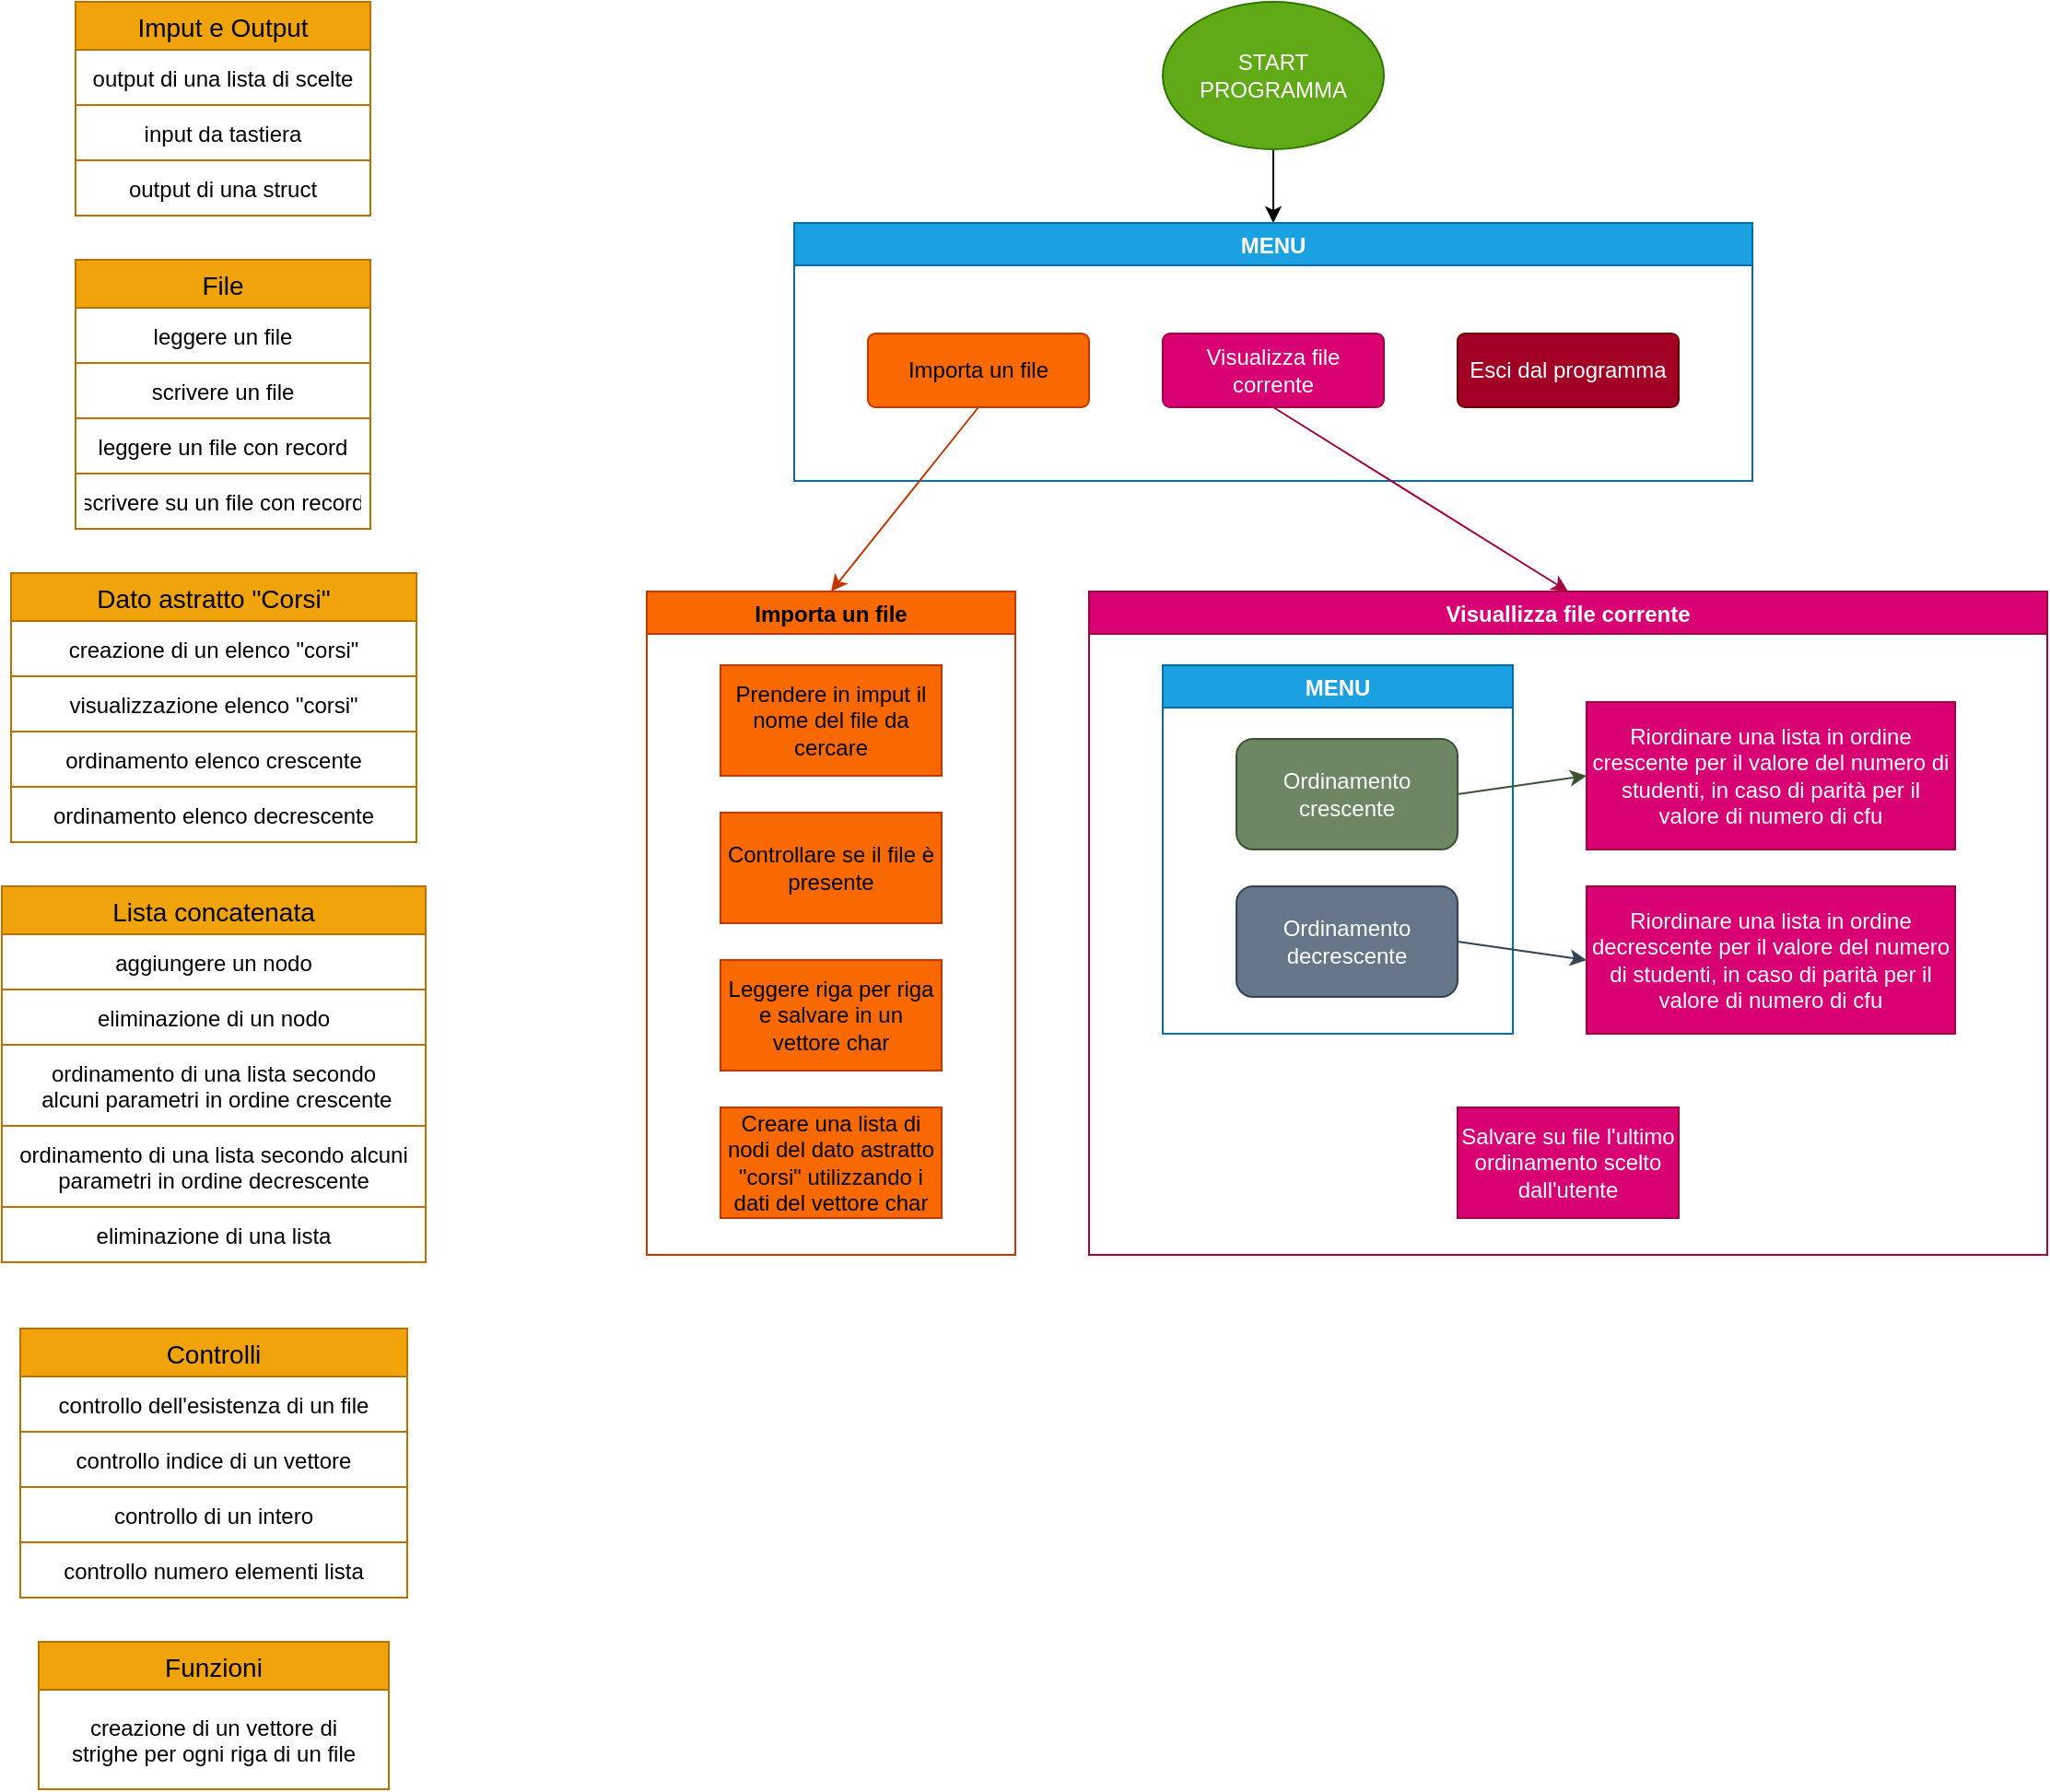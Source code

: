 <mxfile>
    <diagram id="e7Jhm-mjQKPOkvGLRWCY" name="Pagina-1">
        <mxGraphModel dx="1738" dy="1206" grid="1" gridSize="10" guides="1" tooltips="1" connect="1" arrows="1" fold="1" page="1" pageScale="1" pageWidth="3300" pageHeight="4681" math="0" shadow="0">
            <root>
                <mxCell id="0"/>
                <mxCell id="1" parent="0"/>
                <mxCell id="46" style="edgeStyle=none;html=1;exitX=0.5;exitY=1;exitDx=0;exitDy=0;entryX=0.5;entryY=0;entryDx=0;entryDy=0;fontColor=default;" edge="1" parent="1" source="19" target="44">
                    <mxGeometry relative="1" as="geometry"/>
                </mxCell>
                <mxCell id="19" value="START PROGRAMMA" style="ellipse;whiteSpace=wrap;html=1;align=center;fillColor=#60a917;fontColor=#ffffff;strokeColor=#2D7600;" vertex="1" parent="1">
                    <mxGeometry x="1600" y="40" width="120" height="80" as="geometry"/>
                </mxCell>
                <mxCell id="44" value="MENU" style="swimlane;strokeColor=#006EAF;fillColor=#1ba1e2;fontColor=#ffffff;" vertex="1" parent="1">
                    <mxGeometry x="1400" y="160" width="520" height="140" as="geometry"/>
                </mxCell>
                <mxCell id="38" value="Importa un file" style="rounded=1;arcSize=10;whiteSpace=wrap;html=1;align=center;strokeColor=#C73500;fillColor=#fa6800;fontColor=default;" vertex="1" parent="44">
                    <mxGeometry x="40" y="60" width="120" height="40" as="geometry"/>
                </mxCell>
                <mxCell id="39" value="Visualizza file corrente" style="rounded=1;arcSize=10;whiteSpace=wrap;html=1;align=center;strokeColor=#A50040;fillColor=#d80073;fontColor=#ffffff;" vertex="1" parent="44">
                    <mxGeometry x="200" y="60" width="120" height="40" as="geometry"/>
                </mxCell>
                <mxCell id="40" value="Esci dal programma" style="rounded=1;arcSize=10;whiteSpace=wrap;html=1;align=center;strokeColor=#6F0000;fillColor=#a20025;fontColor=#ffffff;" vertex="1" parent="44">
                    <mxGeometry x="360" y="60" width="120" height="40" as="geometry"/>
                </mxCell>
                <mxCell id="47" value="Importa un file" style="swimlane;strokeColor=#C73500;fontColor=default;fillColor=#fa6800;" vertex="1" parent="1">
                    <mxGeometry x="1320" y="360" width="200" height="360" as="geometry"/>
                </mxCell>
                <mxCell id="64" value="Prendere in imput il nome del file da cercare" style="rounded=0;whiteSpace=wrap;html=1;strokeColor=#C73500;fillColor=#fa6800;fontColor=default;" vertex="1" parent="47">
                    <mxGeometry x="40" y="40" width="120" height="60" as="geometry"/>
                </mxCell>
                <mxCell id="79" value="Controllare se il file è presente" style="rounded=0;whiteSpace=wrap;html=1;strokeColor=#C73500;fillColor=#fa6800;fontColor=default;" vertex="1" parent="47">
                    <mxGeometry x="40" y="120" width="120" height="60" as="geometry"/>
                </mxCell>
                <mxCell id="80" value="Leggere riga per riga e salvare in un vettore char" style="rounded=0;whiteSpace=wrap;html=1;strokeColor=#C73500;fillColor=#fa6800;fontColor=default;" vertex="1" parent="47">
                    <mxGeometry x="40" y="200" width="120" height="60" as="geometry"/>
                </mxCell>
                <mxCell id="81" value="Creare una lista di nodi del dato astratto &quot;corsi&quot; utilizzando i dati del vettore char" style="rounded=0;whiteSpace=wrap;html=1;strokeColor=#C73500;fillColor=#fa6800;fontColor=default;" vertex="1" parent="47">
                    <mxGeometry x="40" y="280" width="120" height="60" as="geometry"/>
                </mxCell>
                <mxCell id="48" value="Visuallizza file corrente" style="swimlane;strokeColor=#A50040;fontColor=#ffffff;fillColor=#d80073;" vertex="1" parent="1">
                    <mxGeometry x="1560" y="360" width="520" height="360" as="geometry"/>
                </mxCell>
                <mxCell id="130" value="MENU" style="swimlane;strokeColor=#006EAF;fillColor=#1ba1e2;fontColor=#ffffff;" vertex="1" parent="48">
                    <mxGeometry x="40" y="40" width="190" height="200" as="geometry"/>
                </mxCell>
                <mxCell id="135" value="Ordinamento crescente" style="rounded=1;whiteSpace=wrap;html=1;strokeColor=#3A5431;fontColor=#ffffff;fillColor=#6d8764;" vertex="1" parent="130">
                    <mxGeometry x="40" y="40" width="120" height="60" as="geometry"/>
                </mxCell>
                <mxCell id="136" value="Ordinamento decrescente" style="rounded=1;whiteSpace=wrap;html=1;strokeColor=#314354;fontColor=#ffffff;fillColor=#647687;" vertex="1" parent="130">
                    <mxGeometry x="40" y="120" width="120" height="60" as="geometry"/>
                </mxCell>
                <mxCell id="138" value="Riordinare una lista in ordine crescente per il valore del numero di studenti, in caso di parità per il valore di numero di cfu" style="rounded=0;whiteSpace=wrap;html=1;strokeColor=#A50040;fontColor=#ffffff;fillColor=#d80073;" vertex="1" parent="48">
                    <mxGeometry x="270" y="60" width="200" height="80" as="geometry"/>
                </mxCell>
                <mxCell id="139" style="edgeStyle=none;rounded=1;html=1;exitX=1;exitY=0.5;exitDx=0;exitDy=0;entryX=0;entryY=0.5;entryDx=0;entryDy=0;fontColor=default;fillColor=#6d8764;strokeColor=#3A5431;" edge="1" parent="48" source="135" target="138">
                    <mxGeometry relative="1" as="geometry"/>
                </mxCell>
                <mxCell id="142" value="Riordinare una lista in ordine decrescente per il valore del numero di studenti, in caso di parità per il valore di numero di cfu" style="rounded=0;whiteSpace=wrap;html=1;strokeColor=#A50040;fontColor=#ffffff;fillColor=#d80073;" vertex="1" parent="48">
                    <mxGeometry x="270" y="160" width="200" height="80" as="geometry"/>
                </mxCell>
                <mxCell id="143" style="edgeStyle=none;rounded=1;html=1;exitX=1;exitY=0.5;exitDx=0;exitDy=0;entryX=0;entryY=0.5;entryDx=0;entryDy=0;fontColor=default;fillColor=#647687;strokeColor=#314354;" edge="1" parent="48" source="136" target="142">
                    <mxGeometry relative="1" as="geometry"/>
                </mxCell>
                <mxCell id="146" value="Salvare su file l'ultimo ordinamento scelto dall'utente" style="rounded=0;whiteSpace=wrap;html=1;strokeColor=#A50040;fontColor=#ffffff;fillColor=#d80073;" vertex="1" parent="48">
                    <mxGeometry x="200" y="280" width="120" height="60" as="geometry"/>
                </mxCell>
                <mxCell id="51" style="edgeStyle=none;html=1;exitX=0.5;exitY=1;exitDx=0;exitDy=0;entryX=0.5;entryY=0;entryDx=0;entryDy=0;fontColor=default;fillColor=#fa6800;strokeColor=#C73500;" edge="1" parent="1" source="38" target="47">
                    <mxGeometry relative="1" as="geometry"/>
                </mxCell>
                <mxCell id="52" style="edgeStyle=none;html=1;exitX=0.5;exitY=1;exitDx=0;exitDy=0;entryX=0.5;entryY=0;entryDx=0;entryDy=0;fontColor=default;fillColor=#d80073;strokeColor=#A50040;" edge="1" parent="1" source="39" target="48">
                    <mxGeometry relative="1" as="geometry"/>
                </mxCell>
                <mxCell id="90" value="Imput e Output" style="swimlane;fontStyle=0;childLayout=stackLayout;horizontal=1;startSize=26;horizontalStack=0;resizeParent=1;resizeParentMax=0;resizeLast=0;collapsible=1;marginBottom=0;align=center;fontSize=14;strokeColor=#BD7000;fontColor=default;fillColor=#f0a30a;verticalAlign=middle;" vertex="1" parent="1">
                    <mxGeometry x="1010" y="40" width="160" height="116" as="geometry"/>
                </mxCell>
                <mxCell id="92" value="output di una lista di scelte" style="text;strokeColor=#BD7000;fillColor=none;spacingLeft=4;spacingRight=4;overflow=hidden;rotatable=0;points=[[0,0.5],[1,0.5]];portConstraint=eastwest;fontSize=12;fontColor=default;align=center;verticalAlign=middle;" vertex="1" parent="90">
                    <mxGeometry y="26" width="160" height="30" as="geometry"/>
                </mxCell>
                <mxCell id="91" value="input da tastiera" style="text;strokeColor=#BD7000;fillColor=none;spacingLeft=4;spacingRight=4;overflow=hidden;rotatable=0;points=[[0,0.5],[1,0.5]];portConstraint=eastwest;fontSize=12;fontColor=default;align=center;verticalAlign=middle;" vertex="1" parent="90">
                    <mxGeometry y="56" width="160" height="30" as="geometry"/>
                </mxCell>
                <mxCell id="93" value="output di una struct" style="text;strokeColor=#BD7000;fillColor=none;spacingLeft=4;spacingRight=4;overflow=hidden;rotatable=0;points=[[0,0.5],[1,0.5]];portConstraint=eastwest;fontSize=12;fontColor=default;align=center;verticalAlign=middle;" vertex="1" parent="90">
                    <mxGeometry y="86" width="160" height="30" as="geometry"/>
                </mxCell>
                <mxCell id="103" value="File" style="swimlane;fontStyle=0;childLayout=stackLayout;horizontal=1;startSize=26;horizontalStack=0;resizeParent=1;resizeParentMax=0;resizeLast=0;collapsible=1;marginBottom=0;align=center;fontSize=14;strokeColor=#BD7000;fontColor=default;fillColor=#f0a30a;verticalAlign=middle;" vertex="1" parent="1">
                    <mxGeometry x="1010" y="180" width="160" height="146" as="geometry"/>
                </mxCell>
                <mxCell id="104" value="leggere un file" style="text;strokeColor=#BD7000;fillColor=none;spacingLeft=4;spacingRight=4;overflow=hidden;rotatable=0;points=[[0,0.5],[1,0.5]];portConstraint=eastwest;fontSize=12;fontColor=default;align=center;verticalAlign=middle;" vertex="1" parent="103">
                    <mxGeometry y="26" width="160" height="30" as="geometry"/>
                </mxCell>
                <mxCell id="105" value="scrivere un file" style="text;strokeColor=#BD7000;fillColor=none;spacingLeft=4;spacingRight=4;overflow=hidden;rotatable=0;points=[[0,0.5],[1,0.5]];portConstraint=eastwest;fontSize=12;fontColor=default;align=center;verticalAlign=middle;" vertex="1" parent="103">
                    <mxGeometry y="56" width="160" height="30" as="geometry"/>
                </mxCell>
                <mxCell id="106" value="leggere un file con record" style="text;strokeColor=#BD7000;fillColor=none;spacingLeft=4;spacingRight=4;overflow=hidden;rotatable=0;points=[[0,0.5],[1,0.5]];portConstraint=eastwest;fontSize=12;fontColor=default;align=center;verticalAlign=middle;" vertex="1" parent="103">
                    <mxGeometry y="86" width="160" height="30" as="geometry"/>
                </mxCell>
                <mxCell id="110" value="scrivere su un file con record" style="text;strokeColor=#BD7000;fillColor=none;spacingLeft=4;spacingRight=4;overflow=hidden;rotatable=0;points=[[0,0.5],[1,0.5]];portConstraint=eastwest;fontSize=12;fontColor=default;align=center;verticalAlign=middle;" vertex="1" parent="103">
                    <mxGeometry y="116" width="160" height="30" as="geometry"/>
                </mxCell>
                <mxCell id="111" value="Dato astratto &quot;Corsi&quot;" style="swimlane;fontStyle=0;childLayout=stackLayout;horizontal=1;startSize=26;horizontalStack=0;resizeParent=1;resizeParentMax=0;resizeLast=0;collapsible=1;marginBottom=0;align=center;fontSize=14;strokeColor=#BD7000;fontColor=default;fillColor=#f0a30a;verticalAlign=middle;" vertex="1" parent="1">
                    <mxGeometry x="975" y="350" width="220" height="146" as="geometry"/>
                </mxCell>
                <mxCell id="112" value="creazione di un elenco &quot;corsi&quot;" style="text;strokeColor=#BD7000;fillColor=none;spacingLeft=4;spacingRight=4;overflow=hidden;rotatable=0;points=[[0,0.5],[1,0.5]];portConstraint=eastwest;fontSize=12;fontColor=default;align=center;verticalAlign=middle;" vertex="1" parent="111">
                    <mxGeometry y="26" width="220" height="30" as="geometry"/>
                </mxCell>
                <mxCell id="113" value="visualizzazione elenco &quot;corsi&quot;" style="text;strokeColor=#BD7000;fillColor=none;spacingLeft=4;spacingRight=4;overflow=hidden;rotatable=0;points=[[0,0.5],[1,0.5]];portConstraint=eastwest;fontSize=12;fontColor=default;align=center;verticalAlign=middle;" vertex="1" parent="111">
                    <mxGeometry y="56" width="220" height="30" as="geometry"/>
                </mxCell>
                <mxCell id="140" value="ordinamento elenco crescente" style="text;strokeColor=#BD7000;fillColor=none;spacingLeft=4;spacingRight=4;overflow=hidden;rotatable=0;points=[[0,0.5],[1,0.5]];portConstraint=eastwest;fontSize=12;fontColor=default;align=center;verticalAlign=middle;" vertex="1" parent="111">
                    <mxGeometry y="86" width="220" height="30" as="geometry"/>
                </mxCell>
                <mxCell id="141" value="ordinamento elenco decrescente" style="text;strokeColor=#BD7000;fillColor=none;spacingLeft=4;spacingRight=4;overflow=hidden;rotatable=0;points=[[0,0.5],[1,0.5]];portConstraint=eastwest;fontSize=12;fontColor=default;align=center;verticalAlign=middle;" vertex="1" parent="111">
                    <mxGeometry y="116" width="220" height="30" as="geometry"/>
                </mxCell>
                <mxCell id="115" value="Lista concatenata" style="swimlane;fontStyle=0;childLayout=stackLayout;horizontal=1;startSize=26;horizontalStack=0;resizeParent=1;resizeParentMax=0;resizeLast=0;collapsible=1;marginBottom=0;align=center;fontSize=14;strokeColor=#BD7000;fontColor=default;fillColor=#f0a30a;verticalAlign=middle;" vertex="1" parent="1">
                    <mxGeometry x="970" y="520" width="230" height="204" as="geometry"/>
                </mxCell>
                <mxCell id="116" value="aggiungere un nodo" style="text;strokeColor=#BD7000;fillColor=none;spacingLeft=4;spacingRight=4;overflow=hidden;rotatable=0;points=[[0,0.5],[1,0.5]];portConstraint=eastwest;fontSize=12;fontColor=default;align=center;verticalAlign=middle;" vertex="1" parent="115">
                    <mxGeometry y="26" width="230" height="30" as="geometry"/>
                </mxCell>
                <mxCell id="117" value="eliminazione di un nodo" style="text;strokeColor=#BD7000;fillColor=none;spacingLeft=4;spacingRight=4;overflow=hidden;rotatable=0;points=[[0,0.5],[1,0.5]];portConstraint=eastwest;fontSize=12;fontColor=default;align=center;verticalAlign=middle;" vertex="1" parent="115">
                    <mxGeometry y="56" width="230" height="30" as="geometry"/>
                </mxCell>
                <mxCell id="118" value="ordinamento di una lista secondo&#10; alcuni parametri in ordine crescente" style="text;strokeColor=#BD7000;fillColor=none;spacingLeft=4;spacingRight=4;overflow=hidden;rotatable=0;points=[[0,0.5],[1,0.5]];portConstraint=eastwest;fontSize=12;fontColor=default;align=center;verticalAlign=middle;" vertex="1" parent="115">
                    <mxGeometry y="86" width="230" height="44" as="geometry"/>
                </mxCell>
                <mxCell id="148" value="ordinamento di una lista secondo alcuni&#10;parametri in ordine decrescente" style="text;strokeColor=#BD7000;fillColor=none;spacingLeft=4;spacingRight=4;overflow=hidden;rotatable=0;points=[[0,0.5],[1,0.5]];portConstraint=eastwest;fontSize=12;fontColor=default;align=center;verticalAlign=middle;" vertex="1" parent="115">
                    <mxGeometry y="130" width="230" height="44" as="geometry"/>
                </mxCell>
                <mxCell id="119" value="eliminazione di una lista" style="text;strokeColor=#BD7000;fillColor=none;spacingLeft=4;spacingRight=4;overflow=hidden;rotatable=0;points=[[0,0.5],[1,0.5]];portConstraint=eastwest;fontSize=12;fontColor=default;align=center;verticalAlign=middle;" vertex="1" parent="115">
                    <mxGeometry y="174" width="230" height="30" as="geometry"/>
                </mxCell>
                <mxCell id="120" value="Controlli" style="swimlane;fontStyle=0;childLayout=stackLayout;horizontal=1;startSize=26;horizontalStack=0;resizeParent=1;resizeParentMax=0;resizeLast=0;collapsible=1;marginBottom=0;align=center;fontSize=14;strokeColor=#BD7000;fontColor=default;fillColor=#f0a30a;verticalAlign=middle;" vertex="1" parent="1">
                    <mxGeometry x="980" y="760" width="210" height="146" as="geometry"/>
                </mxCell>
                <mxCell id="121" value="controllo dell'esistenza di un file" style="text;strokeColor=#BD7000;fillColor=none;spacingLeft=4;spacingRight=4;overflow=hidden;rotatable=0;points=[[0,0.5],[1,0.5]];portConstraint=eastwest;fontSize=12;fontColor=default;align=center;verticalAlign=middle;" vertex="1" parent="120">
                    <mxGeometry y="26" width="210" height="30" as="geometry"/>
                </mxCell>
                <mxCell id="122" value="controllo indice di un vettore" style="text;strokeColor=#BD7000;fillColor=none;spacingLeft=4;spacingRight=4;overflow=hidden;rotatable=0;points=[[0,0.5],[1,0.5]];portConstraint=eastwest;fontSize=12;fontColor=default;align=center;verticalAlign=middle;" vertex="1" parent="120">
                    <mxGeometry y="56" width="210" height="30" as="geometry"/>
                </mxCell>
                <mxCell id="123" value="controllo di un intero" style="text;strokeColor=#BD7000;fillColor=none;spacingLeft=4;spacingRight=4;overflow=hidden;rotatable=0;points=[[0,0.5],[1,0.5]];portConstraint=eastwest;fontSize=12;fontColor=default;align=center;verticalAlign=middle;" vertex="1" parent="120">
                    <mxGeometry y="86" width="210" height="30" as="geometry"/>
                </mxCell>
                <mxCell id="124" value="controllo numero elementi lista" style="text;strokeColor=#BD7000;fillColor=none;spacingLeft=4;spacingRight=4;overflow=hidden;rotatable=0;points=[[0,0.5],[1,0.5]];portConstraint=eastwest;fontSize=12;fontColor=default;align=center;verticalAlign=middle;" vertex="1" parent="120">
                    <mxGeometry y="116" width="210" height="30" as="geometry"/>
                </mxCell>
                <mxCell id="125" value="Funzioni" style="swimlane;fontStyle=0;childLayout=stackLayout;horizontal=1;startSize=26;horizontalStack=0;resizeParent=1;resizeParentMax=0;resizeLast=0;collapsible=1;marginBottom=0;align=center;fontSize=14;strokeColor=#BD7000;fontColor=default;fillColor=#f0a30a;verticalAlign=middle;" vertex="1" parent="1">
                    <mxGeometry x="990" y="930" width="190" height="80" as="geometry"/>
                </mxCell>
                <mxCell id="126" value="creazione di un vettore di&#10;strighe per ogni riga di un file" style="text;strokeColor=#BD7000;fillColor=none;spacingLeft=4;spacingRight=4;overflow=hidden;rotatable=0;points=[[0,0.5],[1,0.5]];portConstraint=eastwest;fontSize=12;fontColor=default;align=center;verticalAlign=middle;" vertex="1" parent="125">
                    <mxGeometry y="26" width="190" height="54" as="geometry"/>
                </mxCell>
            </root>
        </mxGraphModel>
    </diagram>
</mxfile>